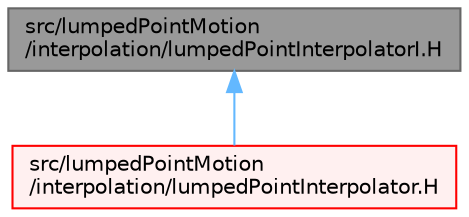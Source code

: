 digraph "src/lumpedPointMotion/interpolation/lumpedPointInterpolatorI.H"
{
 // LATEX_PDF_SIZE
  bgcolor="transparent";
  edge [fontname=Helvetica,fontsize=10,labelfontname=Helvetica,labelfontsize=10];
  node [fontname=Helvetica,fontsize=10,shape=box,height=0.2,width=0.4];
  Node1 [id="Node000001",label="src/lumpedPointMotion\l/interpolation/lumpedPointInterpolatorI.H",height=0.2,width=0.4,color="gray40", fillcolor="grey60", style="filled", fontcolor="black",tooltip=" "];
  Node1 -> Node2 [id="edge1_Node000001_Node000002",dir="back",color="steelblue1",style="solid",tooltip=" "];
  Node2 [id="Node000002",label="src/lumpedPointMotion\l/interpolation/lumpedPointInterpolator.H",height=0.2,width=0.4,color="red", fillcolor="#FFF0F0", style="filled",URL="$lumpedPointInterpolator_8H.html",tooltip=" "];
}
